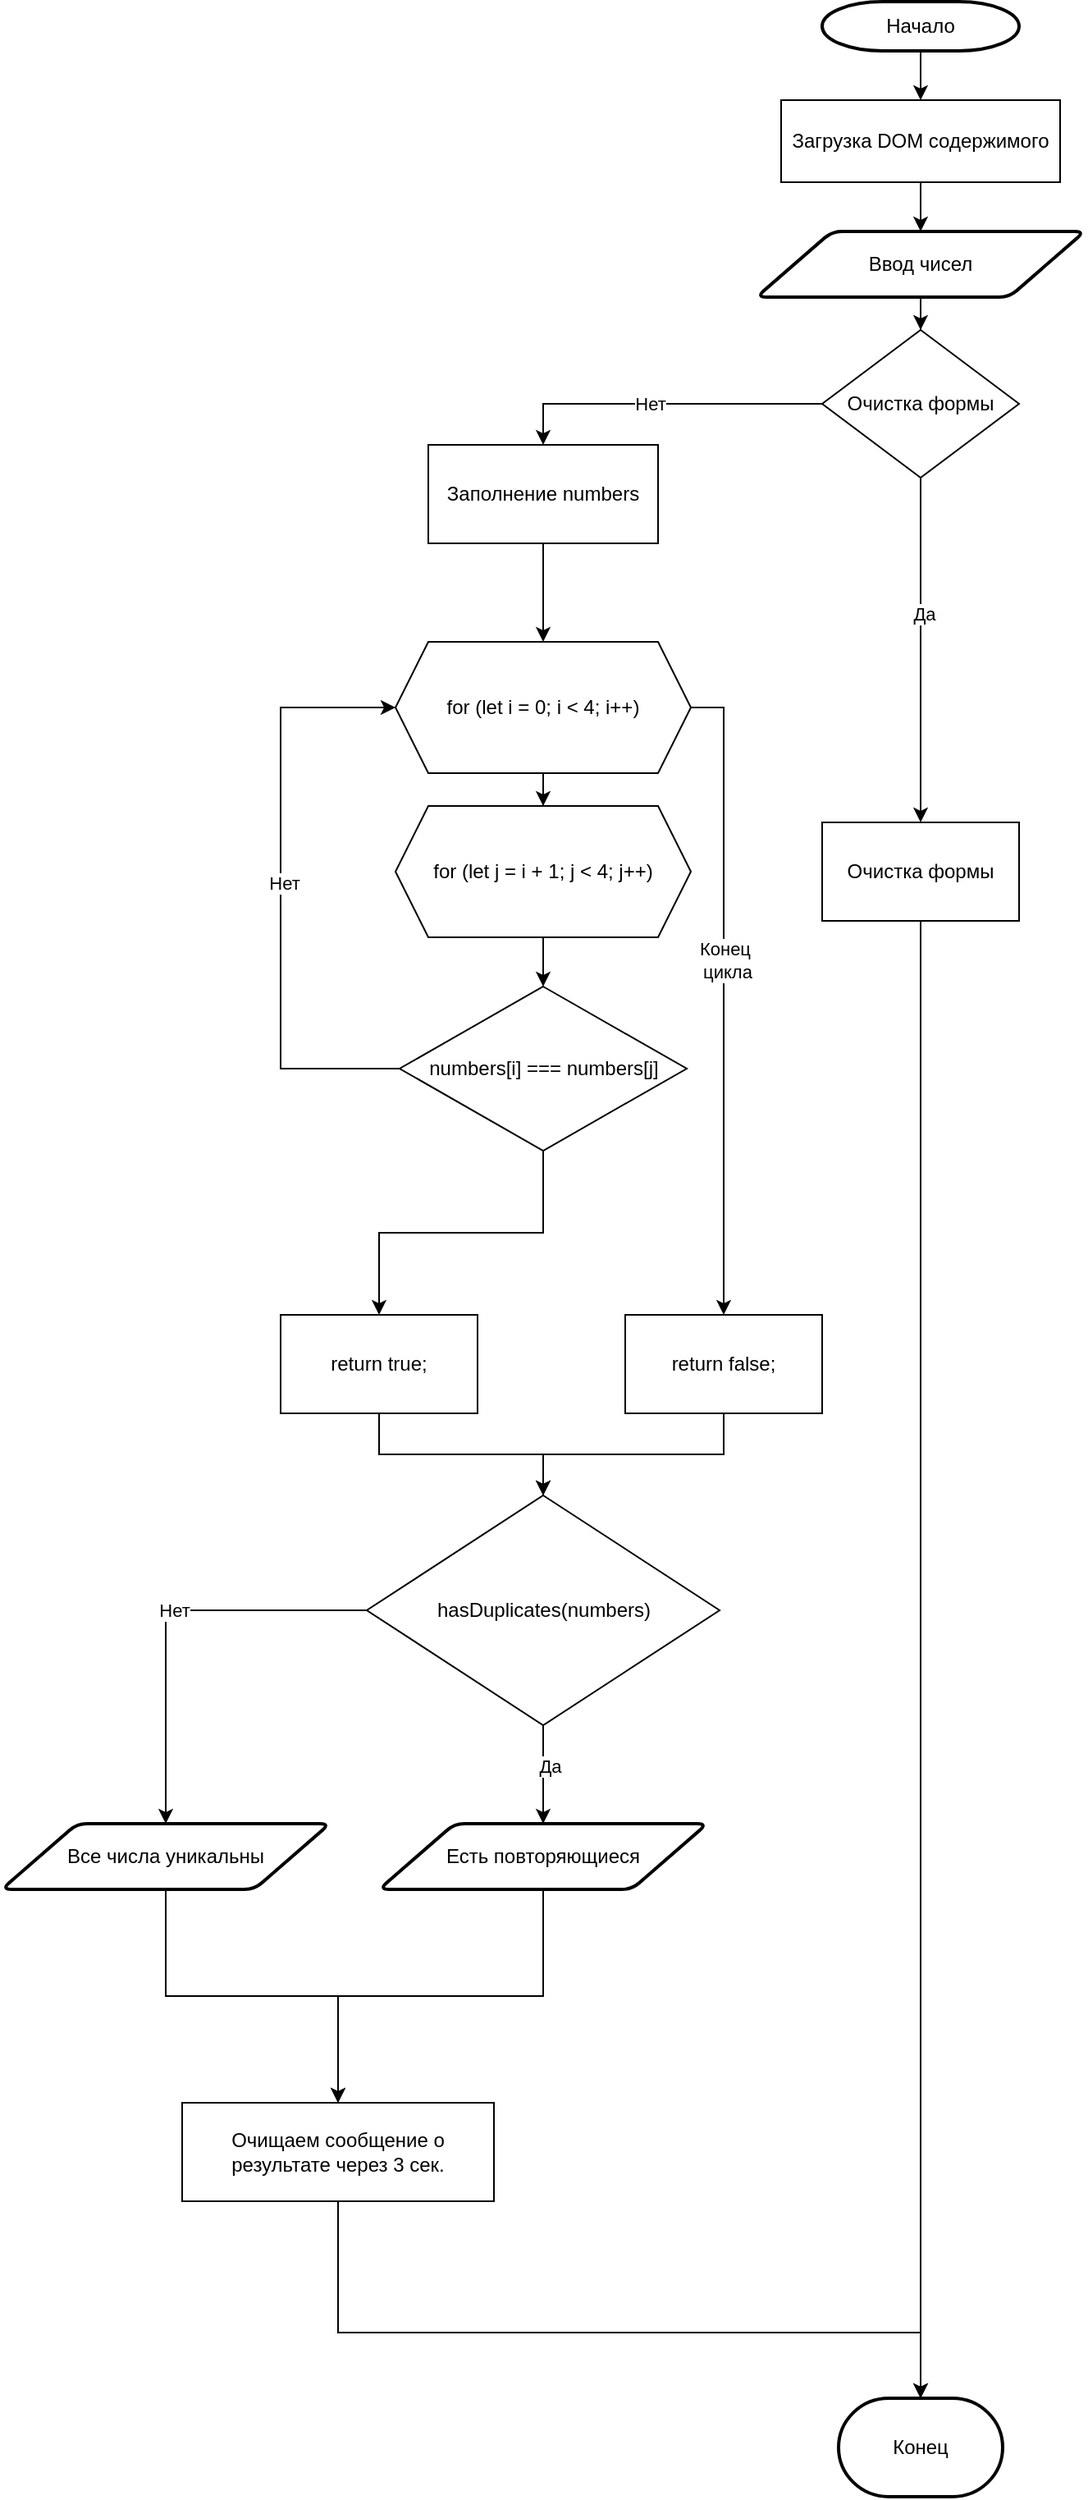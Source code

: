 <mxfile version="25.0.3">
  <diagram id="C5RBs43oDa-KdzZeNtuy" name="Page-1">
    <mxGraphModel dx="3021" dy="1272" grid="1" gridSize="10" guides="1" tooltips="1" connect="1" arrows="1" fold="1" page="1" pageScale="1" pageWidth="827" pageHeight="1169" math="0" shadow="0">
      <root>
        <mxCell id="WIyWlLk6GJQsqaUBKTNV-0" />
        <mxCell id="WIyWlLk6GJQsqaUBKTNV-1" parent="WIyWlLk6GJQsqaUBKTNV-0" />
        <mxCell id="fhpuU9rg9Phz3rFLLaTB-8" value="" style="edgeStyle=orthogonalEdgeStyle;rounded=0;orthogonalLoop=1;jettySize=auto;html=1;" edge="1" parent="WIyWlLk6GJQsqaUBKTNV-1" source="fhpuU9rg9Phz3rFLLaTB-0" target="fhpuU9rg9Phz3rFLLaTB-5">
          <mxGeometry relative="1" as="geometry" />
        </mxCell>
        <mxCell id="fhpuU9rg9Phz3rFLLaTB-0" value="Начало" style="strokeWidth=2;html=1;shape=mxgraph.flowchart.terminator;whiteSpace=wrap;" vertex="1" parent="WIyWlLk6GJQsqaUBKTNV-1">
          <mxGeometry x="160" y="100" width="120" height="30" as="geometry" />
        </mxCell>
        <mxCell id="fhpuU9rg9Phz3rFLLaTB-1" value="Конец" style="strokeWidth=2;html=1;shape=mxgraph.flowchart.terminator;whiteSpace=wrap;" vertex="1" parent="WIyWlLk6GJQsqaUBKTNV-1">
          <mxGeometry x="170" y="1560" width="100" height="60" as="geometry" />
        </mxCell>
        <mxCell id="fhpuU9rg9Phz3rFLLaTB-9" value="" style="edgeStyle=orthogonalEdgeStyle;rounded=0;orthogonalLoop=1;jettySize=auto;html=1;" edge="1" parent="WIyWlLk6GJQsqaUBKTNV-1" source="fhpuU9rg9Phz3rFLLaTB-5" target="fhpuU9rg9Phz3rFLLaTB-6">
          <mxGeometry relative="1" as="geometry" />
        </mxCell>
        <mxCell id="fhpuU9rg9Phz3rFLLaTB-5" value="Загрузка DOM содержимого" style="rounded=0;whiteSpace=wrap;html=1;" vertex="1" parent="WIyWlLk6GJQsqaUBKTNV-1">
          <mxGeometry x="135" y="160" width="170" height="50" as="geometry" />
        </mxCell>
        <mxCell id="fhpuU9rg9Phz3rFLLaTB-11" value="" style="edgeStyle=orthogonalEdgeStyle;rounded=0;orthogonalLoop=1;jettySize=auto;html=1;" edge="1" parent="WIyWlLk6GJQsqaUBKTNV-1" source="fhpuU9rg9Phz3rFLLaTB-6" target="fhpuU9rg9Phz3rFLLaTB-10">
          <mxGeometry relative="1" as="geometry" />
        </mxCell>
        <mxCell id="fhpuU9rg9Phz3rFLLaTB-6" value="Ввод чисел" style="shape=parallelogram;html=1;strokeWidth=2;perimeter=parallelogramPerimeter;whiteSpace=wrap;rounded=1;arcSize=12;size=0.23;" vertex="1" parent="WIyWlLk6GJQsqaUBKTNV-1">
          <mxGeometry x="120" y="240" width="200" height="40" as="geometry" />
        </mxCell>
        <mxCell id="fhpuU9rg9Phz3rFLLaTB-13" value="" style="edgeStyle=orthogonalEdgeStyle;rounded=0;orthogonalLoop=1;jettySize=auto;html=1;" edge="1" parent="WIyWlLk6GJQsqaUBKTNV-1" source="fhpuU9rg9Phz3rFLLaTB-10" target="fhpuU9rg9Phz3rFLLaTB-12">
          <mxGeometry relative="1" as="geometry" />
        </mxCell>
        <mxCell id="fhpuU9rg9Phz3rFLLaTB-15" value="Да" style="edgeLabel;html=1;align=center;verticalAlign=middle;resizable=0;points=[];" vertex="1" connectable="0" parent="fhpuU9rg9Phz3rFLLaTB-13">
          <mxGeometry x="-0.214" y="2" relative="1" as="geometry">
            <mxPoint as="offset" />
          </mxGeometry>
        </mxCell>
        <mxCell id="fhpuU9rg9Phz3rFLLaTB-21" style="edgeStyle=orthogonalEdgeStyle;rounded=0;orthogonalLoop=1;jettySize=auto;html=1;entryX=0.5;entryY=0;entryDx=0;entryDy=0;" edge="1" parent="WIyWlLk6GJQsqaUBKTNV-1" source="fhpuU9rg9Phz3rFLLaTB-10" target="fhpuU9rg9Phz3rFLLaTB-18">
          <mxGeometry relative="1" as="geometry" />
        </mxCell>
        <mxCell id="fhpuU9rg9Phz3rFLLaTB-31" value="Нет" style="edgeLabel;html=1;align=center;verticalAlign=middle;resizable=0;points=[];" vertex="1" connectable="0" parent="fhpuU9rg9Phz3rFLLaTB-21">
          <mxGeometry x="0.082" relative="1" as="geometry">
            <mxPoint as="offset" />
          </mxGeometry>
        </mxCell>
        <mxCell id="fhpuU9rg9Phz3rFLLaTB-10" value="Очистка формы" style="rhombus;whiteSpace=wrap;html=1;" vertex="1" parent="WIyWlLk6GJQsqaUBKTNV-1">
          <mxGeometry x="160" y="300" width="120" height="90" as="geometry" />
        </mxCell>
        <mxCell id="fhpuU9rg9Phz3rFLLaTB-14" value="" style="edgeStyle=orthogonalEdgeStyle;rounded=0;orthogonalLoop=1;jettySize=auto;html=1;" edge="1" parent="WIyWlLk6GJQsqaUBKTNV-1" source="fhpuU9rg9Phz3rFLLaTB-12" target="fhpuU9rg9Phz3rFLLaTB-1">
          <mxGeometry relative="1" as="geometry" />
        </mxCell>
        <mxCell id="fhpuU9rg9Phz3rFLLaTB-12" value="Очистка формы" style="rounded=0;whiteSpace=wrap;html=1;" vertex="1" parent="WIyWlLk6GJQsqaUBKTNV-1">
          <mxGeometry x="160" y="600" width="120" height="60" as="geometry" />
        </mxCell>
        <mxCell id="fhpuU9rg9Phz3rFLLaTB-53" value="" style="edgeStyle=orthogonalEdgeStyle;rounded=0;orthogonalLoop=1;jettySize=auto;html=1;" edge="1" parent="WIyWlLk6GJQsqaUBKTNV-1" source="fhpuU9rg9Phz3rFLLaTB-18" target="fhpuU9rg9Phz3rFLLaTB-22">
          <mxGeometry relative="1" as="geometry" />
        </mxCell>
        <mxCell id="fhpuU9rg9Phz3rFLLaTB-18" value="Заполнение numbers" style="whiteSpace=wrap;html=1;" vertex="1" parent="WIyWlLk6GJQsqaUBKTNV-1">
          <mxGeometry x="-80" y="370" width="140" height="60" as="geometry" />
        </mxCell>
        <mxCell id="fhpuU9rg9Phz3rFLLaTB-25" value="" style="edgeStyle=orthogonalEdgeStyle;rounded=0;orthogonalLoop=1;jettySize=auto;html=1;" edge="1" parent="WIyWlLk6GJQsqaUBKTNV-1" source="fhpuU9rg9Phz3rFLLaTB-22" target="fhpuU9rg9Phz3rFLLaTB-24">
          <mxGeometry relative="1" as="geometry" />
        </mxCell>
        <mxCell id="fhpuU9rg9Phz3rFLLaTB-58" style="edgeStyle=orthogonalEdgeStyle;rounded=0;orthogonalLoop=1;jettySize=auto;html=1;entryX=0.5;entryY=0;entryDx=0;entryDy=0;" edge="1" parent="WIyWlLk6GJQsqaUBKTNV-1" source="fhpuU9rg9Phz3rFLLaTB-22" target="fhpuU9rg9Phz3rFLLaTB-32">
          <mxGeometry relative="1" as="geometry">
            <Array as="points">
              <mxPoint x="100" y="530" />
            </Array>
          </mxGeometry>
        </mxCell>
        <mxCell id="fhpuU9rg9Phz3rFLLaTB-59" value="Конец&amp;nbsp;&lt;br&gt;цикла" style="edgeLabel;html=1;align=center;verticalAlign=middle;resizable=0;points=[];" vertex="1" connectable="0" parent="fhpuU9rg9Phz3rFLLaTB-58">
          <mxGeometry x="-0.11" y="2" relative="1" as="geometry">
            <mxPoint as="offset" />
          </mxGeometry>
        </mxCell>
        <mxCell id="fhpuU9rg9Phz3rFLLaTB-22" value="for (let i = 0; i &amp;lt; 4; i++)" style="shape=hexagon;perimeter=hexagonPerimeter2;whiteSpace=wrap;html=1;fixedSize=1;" vertex="1" parent="WIyWlLk6GJQsqaUBKTNV-1">
          <mxGeometry x="-100" y="490" width="180" height="80" as="geometry" />
        </mxCell>
        <mxCell id="fhpuU9rg9Phz3rFLLaTB-27" value="" style="edgeStyle=orthogonalEdgeStyle;rounded=0;orthogonalLoop=1;jettySize=auto;html=1;" edge="1" parent="WIyWlLk6GJQsqaUBKTNV-1" source="fhpuU9rg9Phz3rFLLaTB-24" target="fhpuU9rg9Phz3rFLLaTB-26">
          <mxGeometry relative="1" as="geometry" />
        </mxCell>
        <mxCell id="fhpuU9rg9Phz3rFLLaTB-24" value="for (let j = i + 1; j &amp;lt; 4; j++)" style="shape=hexagon;perimeter=hexagonPerimeter2;whiteSpace=wrap;html=1;fixedSize=1;" vertex="1" parent="WIyWlLk6GJQsqaUBKTNV-1">
          <mxGeometry x="-100" y="590" width="180" height="80" as="geometry" />
        </mxCell>
        <mxCell id="fhpuU9rg9Phz3rFLLaTB-29" style="edgeStyle=orthogonalEdgeStyle;rounded=0;orthogonalLoop=1;jettySize=auto;html=1;entryX=0;entryY=0.5;entryDx=0;entryDy=0;" edge="1" parent="WIyWlLk6GJQsqaUBKTNV-1" source="fhpuU9rg9Phz3rFLLaTB-26" target="fhpuU9rg9Phz3rFLLaTB-22">
          <mxGeometry relative="1" as="geometry">
            <Array as="points">
              <mxPoint x="-170" y="750" />
              <mxPoint x="-170" y="530" />
            </Array>
          </mxGeometry>
        </mxCell>
        <mxCell id="fhpuU9rg9Phz3rFLLaTB-30" value="Нет" style="edgeLabel;html=1;align=center;verticalAlign=middle;resizable=0;points=[];" vertex="1" connectable="0" parent="fhpuU9rg9Phz3rFLLaTB-29">
          <mxGeometry x="0.023" y="-2" relative="1" as="geometry">
            <mxPoint as="offset" />
          </mxGeometry>
        </mxCell>
        <mxCell id="fhpuU9rg9Phz3rFLLaTB-56" style="edgeStyle=orthogonalEdgeStyle;rounded=0;orthogonalLoop=1;jettySize=auto;html=1;" edge="1" parent="WIyWlLk6GJQsqaUBKTNV-1" source="fhpuU9rg9Phz3rFLLaTB-26" target="fhpuU9rg9Phz3rFLLaTB-54">
          <mxGeometry relative="1" as="geometry" />
        </mxCell>
        <mxCell id="fhpuU9rg9Phz3rFLLaTB-26" value="numbers[i] === numbers[j]" style="rhombus;whiteSpace=wrap;html=1;" vertex="1" parent="WIyWlLk6GJQsqaUBKTNV-1">
          <mxGeometry x="-97.5" y="700" width="175" height="100" as="geometry" />
        </mxCell>
        <mxCell id="fhpuU9rg9Phz3rFLLaTB-61" style="edgeStyle=orthogonalEdgeStyle;rounded=0;orthogonalLoop=1;jettySize=auto;html=1;" edge="1" parent="WIyWlLk6GJQsqaUBKTNV-1" source="fhpuU9rg9Phz3rFLLaTB-32" target="fhpuU9rg9Phz3rFLLaTB-37">
          <mxGeometry relative="1" as="geometry" />
        </mxCell>
        <mxCell id="fhpuU9rg9Phz3rFLLaTB-32" value="return false;" style="whiteSpace=wrap;html=1;" vertex="1" parent="WIyWlLk6GJQsqaUBKTNV-1">
          <mxGeometry x="40" y="900" width="120" height="60" as="geometry" />
        </mxCell>
        <mxCell id="fhpuU9rg9Phz3rFLLaTB-43" value="" style="edgeStyle=orthogonalEdgeStyle;rounded=0;orthogonalLoop=1;jettySize=auto;html=1;" edge="1" parent="WIyWlLk6GJQsqaUBKTNV-1" source="fhpuU9rg9Phz3rFLLaTB-37" target="fhpuU9rg9Phz3rFLLaTB-42">
          <mxGeometry relative="1" as="geometry" />
        </mxCell>
        <mxCell id="fhpuU9rg9Phz3rFLLaTB-44" value="Да" style="edgeLabel;html=1;align=center;verticalAlign=middle;resizable=0;points=[];" vertex="1" connectable="0" parent="fhpuU9rg9Phz3rFLLaTB-43">
          <mxGeometry x="-0.167" y="4" relative="1" as="geometry">
            <mxPoint as="offset" />
          </mxGeometry>
        </mxCell>
        <mxCell id="fhpuU9rg9Phz3rFLLaTB-46" value="" style="edgeStyle=orthogonalEdgeStyle;rounded=0;orthogonalLoop=1;jettySize=auto;html=1;" edge="1" parent="WIyWlLk6GJQsqaUBKTNV-1" source="fhpuU9rg9Phz3rFLLaTB-37" target="fhpuU9rg9Phz3rFLLaTB-45">
          <mxGeometry relative="1" as="geometry" />
        </mxCell>
        <mxCell id="fhpuU9rg9Phz3rFLLaTB-47" value="Нет" style="edgeLabel;html=1;align=center;verticalAlign=middle;resizable=0;points=[];" vertex="1" connectable="0" parent="fhpuU9rg9Phz3rFLLaTB-46">
          <mxGeometry x="-0.06" relative="1" as="geometry">
            <mxPoint x="1" as="offset" />
          </mxGeometry>
        </mxCell>
        <mxCell id="fhpuU9rg9Phz3rFLLaTB-37" value="hasDuplicates(numbers)" style="rhombus;whiteSpace=wrap;html=1;" vertex="1" parent="WIyWlLk6GJQsqaUBKTNV-1">
          <mxGeometry x="-117.5" y="1010" width="215" height="140" as="geometry" />
        </mxCell>
        <mxCell id="fhpuU9rg9Phz3rFLLaTB-49" style="edgeStyle=orthogonalEdgeStyle;rounded=0;orthogonalLoop=1;jettySize=auto;html=1;entryX=0.5;entryY=0;entryDx=0;entryDy=0;" edge="1" parent="WIyWlLk6GJQsqaUBKTNV-1" source="fhpuU9rg9Phz3rFLLaTB-42" target="fhpuU9rg9Phz3rFLLaTB-48">
          <mxGeometry relative="1" as="geometry" />
        </mxCell>
        <mxCell id="fhpuU9rg9Phz3rFLLaTB-42" value="Есть повторяющиеся" style="shape=parallelogram;html=1;strokeWidth=2;perimeter=parallelogramPerimeter;whiteSpace=wrap;rounded=1;arcSize=12;size=0.23;" vertex="1" parent="WIyWlLk6GJQsqaUBKTNV-1">
          <mxGeometry x="-110" y="1210" width="200" height="40" as="geometry" />
        </mxCell>
        <mxCell id="fhpuU9rg9Phz3rFLLaTB-50" style="edgeStyle=orthogonalEdgeStyle;rounded=0;orthogonalLoop=1;jettySize=auto;html=1;entryX=0.5;entryY=0;entryDx=0;entryDy=0;" edge="1" parent="WIyWlLk6GJQsqaUBKTNV-1" source="fhpuU9rg9Phz3rFLLaTB-45" target="fhpuU9rg9Phz3rFLLaTB-48">
          <mxGeometry relative="1" as="geometry" />
        </mxCell>
        <mxCell id="fhpuU9rg9Phz3rFLLaTB-45" value="Все числа уникальны" style="shape=parallelogram;html=1;strokeWidth=2;perimeter=parallelogramPerimeter;whiteSpace=wrap;rounded=1;arcSize=12;size=0.23;" vertex="1" parent="WIyWlLk6GJQsqaUBKTNV-1">
          <mxGeometry x="-340" y="1210" width="200" height="40" as="geometry" />
        </mxCell>
        <mxCell id="fhpuU9rg9Phz3rFLLaTB-48" value="Очищаем сообщение о результате через 3 сек." style="rounded=0;whiteSpace=wrap;html=1;" vertex="1" parent="WIyWlLk6GJQsqaUBKTNV-1">
          <mxGeometry x="-230" y="1380" width="190" height="60" as="geometry" />
        </mxCell>
        <mxCell id="fhpuU9rg9Phz3rFLLaTB-52" style="edgeStyle=orthogonalEdgeStyle;rounded=0;orthogonalLoop=1;jettySize=auto;html=1;entryX=0.5;entryY=0;entryDx=0;entryDy=0;entryPerimeter=0;" edge="1" parent="WIyWlLk6GJQsqaUBKTNV-1" source="fhpuU9rg9Phz3rFLLaTB-48" target="fhpuU9rg9Phz3rFLLaTB-1">
          <mxGeometry relative="1" as="geometry">
            <Array as="points">
              <mxPoint x="-135" y="1520" />
              <mxPoint x="220" y="1520" />
            </Array>
          </mxGeometry>
        </mxCell>
        <mxCell id="fhpuU9rg9Phz3rFLLaTB-60" style="edgeStyle=orthogonalEdgeStyle;rounded=0;orthogonalLoop=1;jettySize=auto;html=1;" edge="1" parent="WIyWlLk6GJQsqaUBKTNV-1" source="fhpuU9rg9Phz3rFLLaTB-54" target="fhpuU9rg9Phz3rFLLaTB-37">
          <mxGeometry relative="1" as="geometry" />
        </mxCell>
        <mxCell id="fhpuU9rg9Phz3rFLLaTB-54" value="return true;" style="rounded=0;whiteSpace=wrap;html=1;" vertex="1" parent="WIyWlLk6GJQsqaUBKTNV-1">
          <mxGeometry x="-170" y="900" width="120" height="60" as="geometry" />
        </mxCell>
      </root>
    </mxGraphModel>
  </diagram>
</mxfile>
